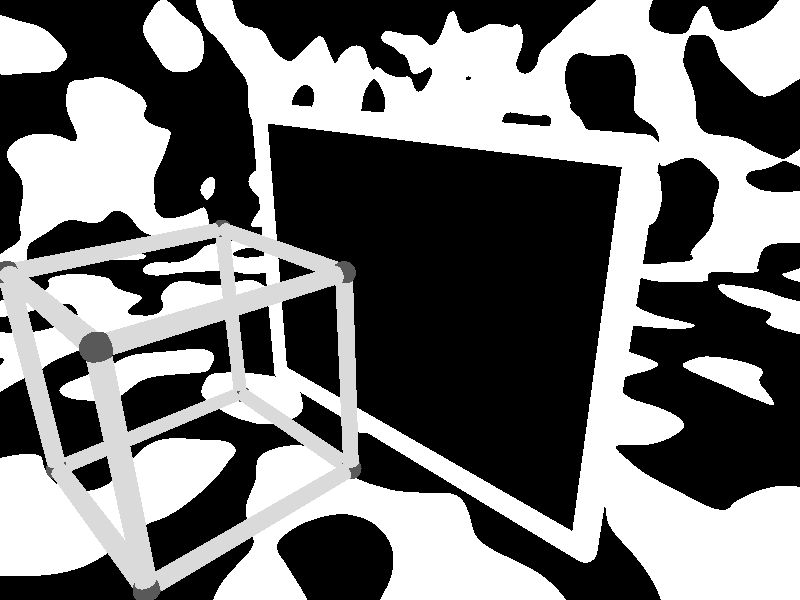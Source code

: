 #include "metals.inc"

#macro Solid(T)
  box {
    <-1, -1, -1>, <1, 1, 1>
    texture {T}
		scale 0.75
  }
#end

#macro Wireframe(T1,T2)
  union {
    union {
      sphere {<1, -1, 1>, 0.1}
			sphere {<1, -1, -1>, 0.1}
      sphere {<-1, -1, 1>, 0.1}
      sphere {<-1, -1, -1>, 0.1}
      sphere {<1, 1, 1>, 0.1}
      sphere {<1, 1, -1>, 0.1}
      sphere {<-1, 1, 1>, 0.1}
      sphere {<-1, 1, -1>, 0.1}
			texture {T1}
    }
    union {
      cylinder {<1, -1, 1>, <-1, -1, 1>, 0.075}
      cylinder {<1, -1, -1>, <1, -1, 1>, 0.075}
      cylinder {<-1, -1, -1>, <1, -1, -1>, 0.075}
      cylinder {<-1, -1, -1>, <-1, -1, 1>, 0.075}
      cylinder {<1, 1, 1>, <-1, 1, 1>, 0.075}
      cylinder {<1, 1, -1>, <1, 1, 1>, 0.075}
      cylinder {<-1, 1, -1>, <1, 1, -1>, 0.075}
      cylinder {<-1, 1, -1>, <-1, 1, 1>, 0.075}
      cylinder {<1, 1, 1>, <1, -1, 1>, 0.075}
      cylinder {<1, 1, -1>, <1, -1, -1>, 0.075}
      cylinder {<-1, 1, 1>, <-1, -1, 1>, 0.075}
      cylinder {<-1, 1, -1>, <-1, -1, -1>, 0.075}
			texture {T2}
    }
		scale 0.75
  }
#end

#macro MagicCube(TS,R,T) 
	object {
  	Solid(texture{pigment{color rgb TS}})
		rotate R*360
		translate T
		scale <1,1,-1>
		no_image
		no_shadow
	}
	object {
  	Wireframe(texture{pigment{ color rgb 0.1}},texture{pigment{ color rgb 0.7}})
		rotate R*360
		translate T
		no_reflection
		no_shadow
	}
#end

light_source {
   <4, 3, -5>, rgb <1, 1, 1>
}

camera {
   location <0, 2, -5>
   look_at <0, 0, 0>
	 rotate y*(45*cos(2*pi*clock)-90)
}

#declare MagicMirror=box {
  <-2,-1.5,-0.0001>,<2,1.5,0.0001>
}

MagicCube(<1,0,0>,<clock*3,clock*2,clock>,<sin(2*pi*clock)*2,0,2>)
MagicCube(<0,0,1>,<clock,clock*2,clock*3>,<sin(4*pi*clock)*1,0,-2>)

object {
  MagicMirror
	pigment {color rgb <0,0,0>}
	finish {reflection 1}
	no_shadow
}

union {
  sphere {<-2,-1.5,0>,0.1}
  sphere {<-2,1.5,0>,0.1}	
  sphere {<2,-1.5,0>,0.1}	
  sphere {<2,1.5,0>,0.1}
	cylinder {<-2,-1.5,0>,<2,-1.5,0>,0.1}
	cylinder {<2,-1.5,0>,<2,1.5,0>,0.1}
	cylinder {<2,1.5,0>,<-2,1.5,0>,0.1}
	cylinder {<-2,1.5,0>,<-2,-1.5,0>,0.1}
	pigment {color rgb <1,1,1>}
	no_shadow
}

#declare Room=box {
  <-10,-2,-10>,<10,4,10>
}

object {
  Room
	pigment {bozo 
	  color_map {
		  [0 color rgb 1]
			[0.5 color rgb 1]
			[0.5 color rgb 0]
			[1 color rgb 0]
		}
	}
	no_reflection 
}

object {
  Room
	pigment {bozo 
	  color_map {
		  [0 color rgb 1]
			[0.25 color rgb <1,1,0>]
			[0.5 color rgb <0,1,1>]
			[0.75 color rgb <0,0,1>]
			[1 color rgb 0]
		}
	}
	scale <1,1,-1>
	no_image
}
